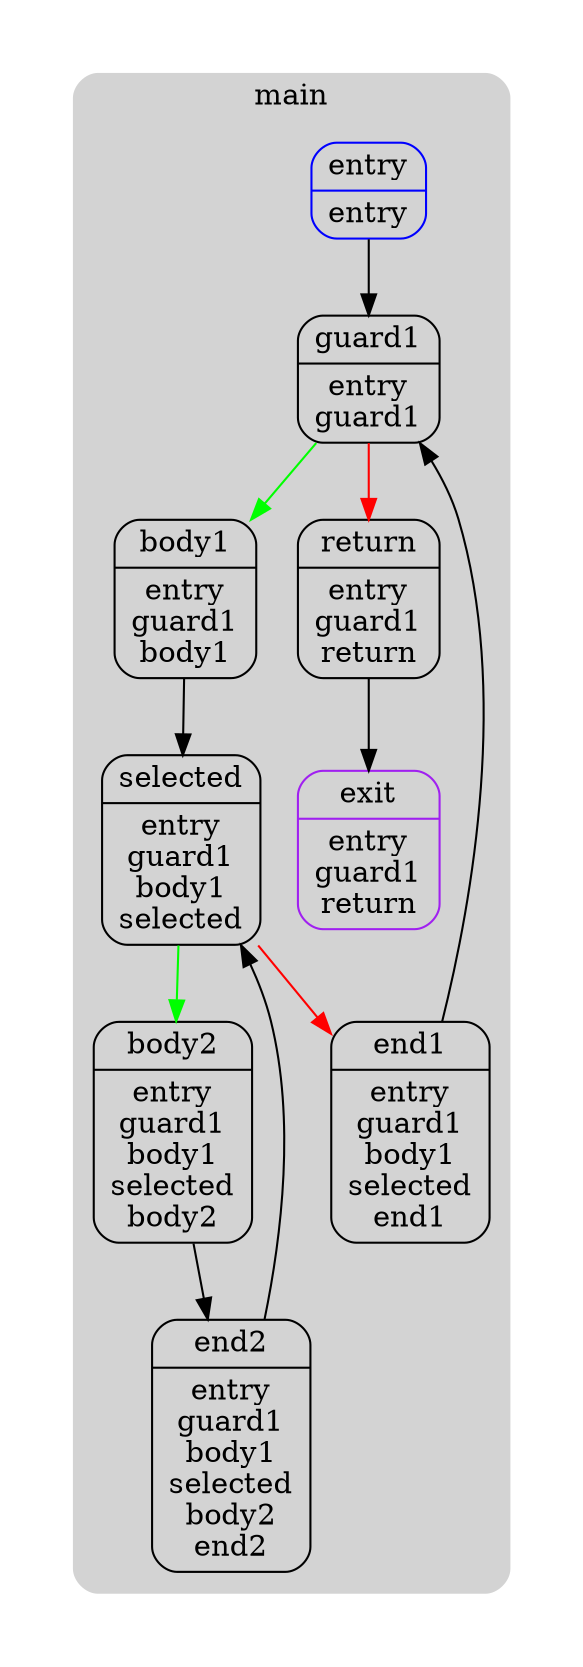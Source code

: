 digraph G {
  compound=true
  subgraph cluster_ {
    peripheries=0
    subgraph cluster_0_wrapper {
      peripheries=0
      margin=15
      subgraph cluster_0 {
        label="main"
        color=darkgray
        style=rounded
        bgcolor=lightgray
        margin=10
        cluster_0_0[label="{entry|entry}",shape=Mrecord,color=blue]
        cluster_0_1[label="{guard1|entry\nguard1}",shape=Mrecord,color=black]
        cluster_0_2[label="{body1|entry\nguard1\nbody1}",shape=Mrecord,color=black]
        cluster_0_3[label="{selected|entry\nguard1\nbody1\nselected}",shape=Mrecord,color=black]
        cluster_0_4[label="{body2|entry\nguard1\nbody1\nselected\nbody2}",shape=Mrecord,color=black]
        cluster_0_5[label="{end2|entry\nguard1\nbody1\nselected\nbody2\nend2}",shape=Mrecord,color=black]
        cluster_0_6[label="{end1|entry\nguard1\nbody1\nselected\nend1}",shape=Mrecord,color=black]
        cluster_0_7[label="{return|entry\nguard1\nreturn}",shape=Mrecord,color=black]
        cluster_0_exit[label="{exit|entry\nguard1\nreturn}",shape=Mrecord,color=purple]
        cluster_0_0 -> cluster_0_1
        cluster_0_1 -> cluster_0_2 [color=green]
        cluster_0_1 -> cluster_0_7 [color=red]
        cluster_0_2 -> cluster_0_3
        cluster_0_3 -> cluster_0_4 [color=green]
        cluster_0_3 -> cluster_0_6 [color=red]
        cluster_0_4 -> cluster_0_5
        cluster_0_5 -> cluster_0_3
        cluster_0_6 -> cluster_0_1
        cluster_0_7 -> cluster_0_exit [color=black]
      }
    }
  }
}
